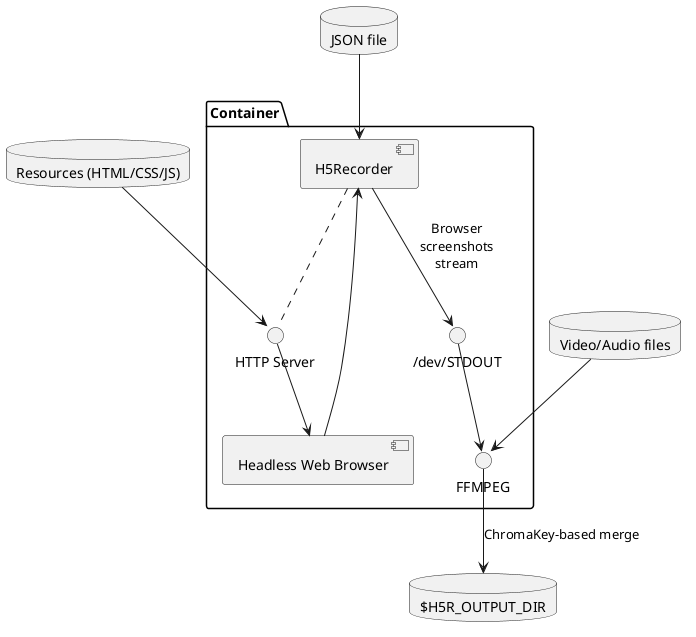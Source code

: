 @startuml

database "Resources (HTML/CSS/JS)" as RESOURCES
database "JSON file" as CONFIG
database "Video/Audio files" as VIDEOS
database "$H5R_OUTPUT_DIR" as H5R_OUTPUT_DIR

package "Container" {

    component [H5Recorder] as H5R
    component [Headless Web Browser] as BROWSER
    interface "HTTP Server" as HTTP
    interface "FFMPEG" as FFMPEG
    interface "/dev/STDOUT" as STDOUT

    H5R .. HTTP
    CONFIG --> H5R
    RESOURCES --> HTTP
    HTTP --> BROWSER
    BROWSER --> H5R
    H5R --> STDOUT  : "Browser\nscreenshots\nstream"

    STDOUT --> FFMPEG
    VIDEOS --> FFMPEG

    FFMPEG --> H5R_OUTPUT_DIR  : ChromaKey-based merge
}

@enduml